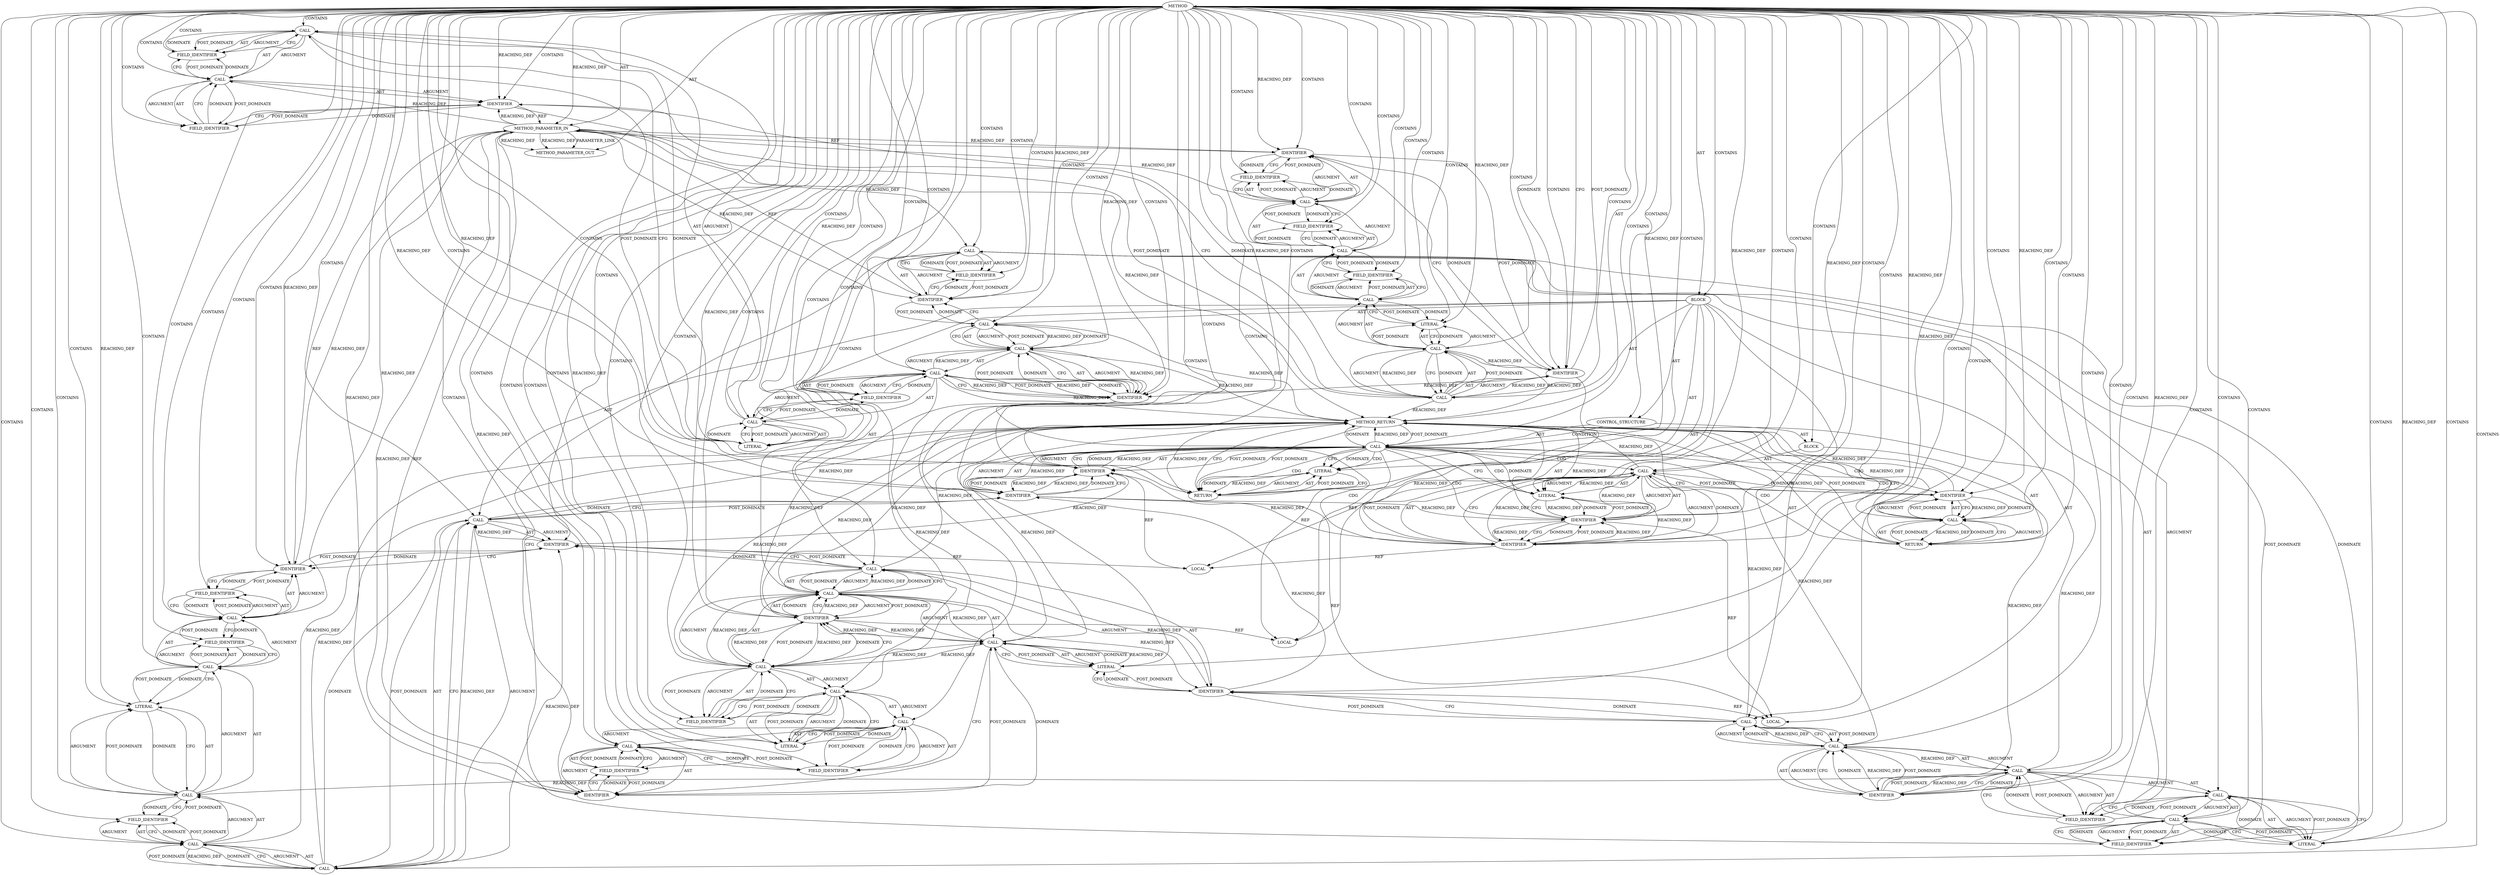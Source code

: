 digraph {
  2036 [label=METHOD COLUMN_NUMBER=1 LINE_NUMBER=637 COLUMN_NUMBER_END=1 IS_EXTERNAL=false SIGNATURE="int verify_control_crc (ceph_connection*)" NAME="verify_control_crc" AST_PARENT_TYPE="TYPE_DECL" AST_PARENT_FULL_NAME="messenger_v2.c:<global>" ORDER=42 CODE="static int verify_control_crc(struct ceph_connection *con)
{
	int ctrl_len = con->v2.in_desc.fd_lens[0];
	u32 crc, expected_crc;

	WARN_ON(con->v2.in_kvecs[0].iov_len != ctrl_len);
	WARN_ON(con->v2.in_kvecs[1].iov_len != CEPH_CRC_LEN);

	crc = crc32c(-1, con->v2.in_kvecs[0].iov_base, ctrl_len);
	expected_crc = get_unaligned_le32(con->v2.in_kvecs[1].iov_base);
	if (crc != expected_crc) {
		pr_err(\"bad control crc, calculated %u, expected %u\\n\",
		       crc, expected_crc);
		return -EBADMSG;
	}

	return 0;
}" FULL_NAME="verify_control_crc" LINE_NUMBER_END=654 FILENAME="messenger_v2.c"]
  2057 [label=CALL ORDER=1 ARGUMENT_INDEX=1 CODE="con->v2.in_kvecs" COLUMN_NUMBER=10 METHOD_FULL_NAME="<operator>.fieldAccess" LINE_NUMBER=642 TYPE_FULL_NAME="<empty>" DISPATCH_TYPE="STATIC_DISPATCH" SIGNATURE="" NAME="<operator>.fieldAccess"]
  2038 [label=BLOCK ORDER=2 ARGUMENT_INDEX=-1 CODE="{
	int ctrl_len = con->v2.in_desc.fd_lens[0];
	u32 crc, expected_crc;

	WARN_ON(con->v2.in_kvecs[0].iov_len != ctrl_len);
	WARN_ON(con->v2.in_kvecs[1].iov_len != CEPH_CRC_LEN);

	crc = crc32c(-1, con->v2.in_kvecs[0].iov_base, ctrl_len);
	expected_crc = get_unaligned_le32(con->v2.in_kvecs[1].iov_base);
	if (crc != expected_crc) {
		pr_err(\"bad control crc, calculated %u, expected %u\\n\",
		       crc, expected_crc);
		return -EBADMSG;
	}

	return 0;
}" COLUMN_NUMBER=1 LINE_NUMBER=638 TYPE_FULL_NAME="void"]
  2059 [label=IDENTIFIER ORDER=1 ARGUMENT_INDEX=1 CODE="con" COLUMN_NUMBER=10 LINE_NUMBER=642 TYPE_FULL_NAME="ceph_connection*" NAME="con"]
  2050 [label=LITERAL ORDER=2 ARGUMENT_INDEX=2 CODE="0" COLUMN_NUMBER=41 LINE_NUMBER=639 TYPE_FULL_NAME="int"]
  2063 [label=FIELD_IDENTIFIER ORDER=2 ARGUMENT_INDEX=2 CODE="iov_len" COLUMN_NUMBER=10 LINE_NUMBER=642 CANONICAL_NAME="iov_len"]
  2108 [label=BLOCK ORDER=2 ARGUMENT_INDEX=-1 CODE="{
		pr_err(\"bad control crc, calculated %u, expected %u\\n\",
		       crc, expected_crc);
		return -EBADMSG;
	}" COLUMN_NUMBER=27 LINE_NUMBER=647 TYPE_FULL_NAME="void"]
  2109 [label=CALL ORDER=1 ARGUMENT_INDEX=-1 CODE="pr_err(\"bad control crc, calculated %u, expected %u\\n\",
		       crc, expected_crc)" COLUMN_NUMBER=3 METHOD_FULL_NAME="pr_err" LINE_NUMBER=648 TYPE_FULL_NAME="<empty>" DISPATCH_TYPE="STATIC_DISPATCH" SIGNATURE="" NAME="pr_err"]
  2083 [label=CALL ORDER=1 ARGUMENT_INDEX=1 CODE="con->v2.in_kvecs[0]" COLUMN_NUMBER=19 METHOD_FULL_NAME="<operator>.indirectIndexAccess" LINE_NUMBER=645 TYPE_FULL_NAME="<empty>" DISPATCH_TYPE="STATIC_DISPATCH" SIGNATURE="" NAME="<operator>.indirectIndexAccess"]
  2067 [label=CALL ORDER=1 ARGUMENT_INDEX=1 CODE="con->v2.in_kvecs[1].iov_len" COLUMN_NUMBER=10 METHOD_FULL_NAME="<operator>.fieldAccess" LINE_NUMBER=643 TYPE_FULL_NAME="<empty>" DISPATCH_TYPE="STATIC_DISPATCH" SIGNATURE="" NAME="<operator>.fieldAccess"]
  2056 [label=CALL ORDER=1 ARGUMENT_INDEX=1 CODE="con->v2.in_kvecs[0]" COLUMN_NUMBER=10 METHOD_FULL_NAME="<operator>.indirectIndexAccess" LINE_NUMBER=642 TYPE_FULL_NAME="<empty>" DISPATCH_TYPE="STATIC_DISPATCH" SIGNATURE="" NAME="<operator>.indirectIndexAccess"]
  2070 [label=CALL ORDER=1 ARGUMENT_INDEX=1 CODE="con->v2" COLUMN_NUMBER=10 METHOD_FULL_NAME="<operator>.indirectFieldAccess" LINE_NUMBER=643 TYPE_FULL_NAME="<empty>" DISPATCH_TYPE="STATIC_DISPATCH" SIGNATURE="" NAME="<operator>.indirectFieldAccess"]
  2087 [label=FIELD_IDENTIFIER ORDER=2 ARGUMENT_INDEX=2 CODE="v2" COLUMN_NUMBER=19 LINE_NUMBER=645 CANONICAL_NAME="v2"]
  2060 [label=FIELD_IDENTIFIER ORDER=2 ARGUMENT_INDEX=2 CODE="v2" COLUMN_NUMBER=10 LINE_NUMBER=642 CANONICAL_NAME="v2"]
  2068 [label=CALL ORDER=1 ARGUMENT_INDEX=1 CODE="con->v2.in_kvecs[1]" COLUMN_NUMBER=10 METHOD_FULL_NAME="<operator>.indirectIndexAccess" LINE_NUMBER=643 TYPE_FULL_NAME="<empty>" DISPATCH_TYPE="STATIC_DISPATCH" SIGNATURE="" NAME="<operator>.indirectIndexAccess"]
  2110 [label=LITERAL ORDER=1 ARGUMENT_INDEX=1 CODE="\"bad control crc, calculated %u, expected %u\\n\"" COLUMN_NUMBER=10 LINE_NUMBER=648 TYPE_FULL_NAME="char"]
  2091 [label=IDENTIFIER ORDER=3 ARGUMENT_INDEX=3 CODE="ctrl_len" COLUMN_NUMBER=49 LINE_NUMBER=645 TYPE_FULL_NAME="int" NAME="ctrl_len"]
  2107 [label=IDENTIFIER ORDER=2 ARGUMENT_INDEX=2 CODE="expected_crc" COLUMN_NUMBER=13 LINE_NUMBER=647 TYPE_FULL_NAME="u32" NAME="expected_crc"]
  2112 [label=IDENTIFIER ORDER=3 ARGUMENT_INDEX=3 CODE="expected_crc" COLUMN_NUMBER=15 LINE_NUMBER=649 TYPE_FULL_NAME="u32" NAME="expected_crc"]
  2051 [label=LOCAL ORDER=3 CODE="u32 crc" COLUMN_NUMBER=6 LINE_NUMBER=640 TYPE_FULL_NAME="u32" NAME="crc"]
  2092 [label=CALL ORDER=8 ARGUMENT_INDEX=-1 CODE="expected_crc = get_unaligned_le32(con->v2.in_kvecs[1].iov_base)" COLUMN_NUMBER=2 METHOD_FULL_NAME="<operator>.assignment" LINE_NUMBER=646 TYPE_FULL_NAME="<empty>" DISPATCH_TYPE="STATIC_DISPATCH" SIGNATURE="" NAME="<operator>.assignment"]
  2039 [label=LOCAL ORDER=1 CODE="int ctrl_len" COLUMN_NUMBER=6 LINE_NUMBER=639 TYPE_FULL_NAME="int" NAME="ctrl_len"]
  2093 [label=IDENTIFIER ORDER=1 ARGUMENT_INDEX=1 CODE="expected_crc" COLUMN_NUMBER=2 LINE_NUMBER=646 TYPE_FULL_NAME="u32" NAME="expected_crc"]
  2080 [label=CALL ORDER=1 ARGUMENT_INDEX=1 CODE="-1" COLUMN_NUMBER=15 METHOD_FULL_NAME="<operator>.minus" LINE_NUMBER=645 TYPE_FULL_NAME="<empty>" DISPATCH_TYPE="STATIC_DISPATCH" SIGNATURE="" NAME="<operator>.minus"]
  2081 [label=LITERAL ORDER=1 ARGUMENT_INDEX=1 CODE="1" COLUMN_NUMBER=16 LINE_NUMBER=645 TYPE_FULL_NAME="int"]
  2044 [label=CALL ORDER=1 ARGUMENT_INDEX=1 CODE="con->v2.in_desc" COLUMN_NUMBER=17 METHOD_FULL_NAME="<operator>.fieldAccess" LINE_NUMBER=639 TYPE_FULL_NAME="<empty>" DISPATCH_TYPE="STATIC_DISPATCH" SIGNATURE="" NAME="<operator>.fieldAccess"]
  2104 [label=CONTROL_STRUCTURE CONTROL_STRUCTURE_TYPE="IF" ORDER=9 PARSER_TYPE_NAME="CASTIfStatement" ARGUMENT_INDEX=-1 CODE="if (crc != expected_crc)" COLUMN_NUMBER=2 LINE_NUMBER=647]
  2105 [label=CALL ORDER=1 ARGUMENT_INDEX=-1 CODE="crc != expected_crc" COLUMN_NUMBER=6 METHOD_FULL_NAME="<operator>.notEquals" LINE_NUMBER=647 TYPE_FULL_NAME="<empty>" DISPATCH_TYPE="STATIC_DISPATCH" SIGNATURE="" NAME="<operator>.notEquals"]
  2077 [label=CALL ORDER=7 ARGUMENT_INDEX=-1 CODE="crc = crc32c(-1, con->v2.in_kvecs[0].iov_base, ctrl_len)" COLUMN_NUMBER=2 METHOD_FULL_NAME="<operator>.assignment" LINE_NUMBER=645 TYPE_FULL_NAME="<empty>" DISPATCH_TYPE="STATIC_DISPATCH" SIGNATURE="" NAME="<operator>.assignment"]
  2117 [label=LITERAL ORDER=1 ARGUMENT_INDEX=-1 CODE="0" COLUMN_NUMBER=9 LINE_NUMBER=653 TYPE_FULL_NAME="int"]
  2076 [label=IDENTIFIER ORDER=2 ARGUMENT_INDEX=2 CODE="CEPH_CRC_LEN" COLUMN_NUMBER=41 LINE_NUMBER=643 TYPE_FULL_NAME="ANY" NAME="CEPH_CRC_LEN"]
  2111 [label=IDENTIFIER ORDER=2 ARGUMENT_INDEX=2 CODE="crc" COLUMN_NUMBER=10 LINE_NUMBER=649 TYPE_FULL_NAME="u32" NAME="crc"]
  2052 [label=LOCAL ORDER=4 CODE="u32 expected_crc" COLUMN_NUMBER=11 LINE_NUMBER=640 TYPE_FULL_NAME="u32" NAME="expected_crc"]
  2075 [label=FIELD_IDENTIFIER ORDER=2 ARGUMENT_INDEX=2 CODE="iov_len" COLUMN_NUMBER=10 LINE_NUMBER=643 CANONICAL_NAME="iov_len"]
  2113 [label=RETURN ORDER=2 ARGUMENT_INDEX=-1 CODE="return -EBADMSG;" COLUMN_NUMBER=3 LINE_NUMBER=650]
  2115 [label=IDENTIFIER ORDER=1 ARGUMENT_INDEX=1 CODE="EBADMSG" COLUMN_NUMBER=11 LINE_NUMBER=650 TYPE_FULL_NAME="ANY" NAME="EBADMSG"]
  2116 [label=RETURN ORDER=10 ARGUMENT_INDEX=-1 CODE="return 0;" COLUMN_NUMBER=2 LINE_NUMBER=653]
  2103 [label=FIELD_IDENTIFIER ORDER=2 ARGUMENT_INDEX=2 CODE="iov_base" COLUMN_NUMBER=36 LINE_NUMBER=646 CANONICAL_NAME="iov_base"]
  2072 [label=FIELD_IDENTIFIER ORDER=2 ARGUMENT_INDEX=2 CODE="v2" COLUMN_NUMBER=10 LINE_NUMBER=643 CANONICAL_NAME="v2"]
  2053 [label=CALL ORDER=5 ARGUMENT_INDEX=-1 CODE="WARN_ON(con->v2.in_kvecs[0].iov_len != ctrl_len)" COLUMN_NUMBER=2 METHOD_FULL_NAME="WARN_ON" LINE_NUMBER=642 TYPE_FULL_NAME="<empty>" DISPATCH_TYPE="STATIC_DISPATCH" SIGNATURE="" NAME="WARN_ON"]
  2114 [label=CALL ORDER=1 ARGUMENT_INDEX=-1 CODE="-EBADMSG" COLUMN_NUMBER=10 METHOD_FULL_NAME="<operator>.minus" LINE_NUMBER=650 TYPE_FULL_NAME="<empty>" DISPATCH_TYPE="STATIC_DISPATCH" SIGNATURE="" NAME="<operator>.minus"]
  2118 [label=METHOD_RETURN ORDER=3 CODE="RET" COLUMN_NUMBER=1 LINE_NUMBER=637 TYPE_FULL_NAME="int" EVALUATION_STRATEGY="BY_VALUE"]
  2054 [label=CALL ORDER=1 ARGUMENT_INDEX=1 CODE="con->v2.in_kvecs[0].iov_len != ctrl_len" COLUMN_NUMBER=10 METHOD_FULL_NAME="<operator>.notEquals" LINE_NUMBER=642 TYPE_FULL_NAME="<empty>" DISPATCH_TYPE="STATIC_DISPATCH" SIGNATURE="" NAME="<operator>.notEquals"]
  2061 [label=FIELD_IDENTIFIER ORDER=2 ARGUMENT_INDEX=2 CODE="in_kvecs" COLUMN_NUMBER=10 LINE_NUMBER=642 CANONICAL_NAME="in_kvecs"]
  2094 [label=CALL ORDER=2 ARGUMENT_INDEX=2 CODE="get_unaligned_le32(con->v2.in_kvecs[1].iov_base)" COLUMN_NUMBER=17 METHOD_FULL_NAME="get_unaligned_le32" LINE_NUMBER=646 TYPE_FULL_NAME="<empty>" DISPATCH_TYPE="STATIC_DISPATCH" SIGNATURE="" NAME="get_unaligned_le32"]
  2043 [label=CALL ORDER=1 ARGUMENT_INDEX=1 CODE="con->v2.in_desc.fd_lens" COLUMN_NUMBER=17 METHOD_FULL_NAME="<operator>.fieldAccess" LINE_NUMBER=639 TYPE_FULL_NAME="<empty>" DISPATCH_TYPE="STATIC_DISPATCH" SIGNATURE="" NAME="<operator>.fieldAccess"]
  2090 [label=FIELD_IDENTIFIER ORDER=2 ARGUMENT_INDEX=2 CODE="iov_base" COLUMN_NUMBER=19 LINE_NUMBER=645 CANONICAL_NAME="iov_base"]
  2064 [label=IDENTIFIER ORDER=2 ARGUMENT_INDEX=2 CODE="ctrl_len" COLUMN_NUMBER=41 LINE_NUMBER=642 TYPE_FULL_NAME="int" NAME="ctrl_len"]
  2100 [label=FIELD_IDENTIFIER ORDER=2 ARGUMENT_INDEX=2 CODE="v2" COLUMN_NUMBER=36 LINE_NUMBER=646 CANONICAL_NAME="v2"]
  2106 [label=IDENTIFIER ORDER=1 ARGUMENT_INDEX=1 CODE="crc" COLUMN_NUMBER=6 LINE_NUMBER=647 TYPE_FULL_NAME="u32" NAME="crc"]
  2086 [label=IDENTIFIER ORDER=1 ARGUMENT_INDEX=1 CODE="con" COLUMN_NUMBER=19 LINE_NUMBER=645 TYPE_FULL_NAME="ceph_connection*" NAME="con"]
  2047 [label=FIELD_IDENTIFIER ORDER=2 ARGUMENT_INDEX=2 CODE="v2" COLUMN_NUMBER=17 LINE_NUMBER=639 CANONICAL_NAME="v2"]
  2096 [label=CALL ORDER=1 ARGUMENT_INDEX=1 CODE="con->v2.in_kvecs[1]" COLUMN_NUMBER=36 METHOD_FULL_NAME="<operator>.indirectIndexAccess" LINE_NUMBER=646 TYPE_FULL_NAME="<empty>" DISPATCH_TYPE="STATIC_DISPATCH" SIGNATURE="" NAME="<operator>.indirectIndexAccess"]
  2046 [label=IDENTIFIER ORDER=1 ARGUMENT_INDEX=1 CODE="con" COLUMN_NUMBER=17 LINE_NUMBER=639 TYPE_FULL_NAME="ceph_connection*" NAME="con"]
  2048 [label=FIELD_IDENTIFIER ORDER=2 ARGUMENT_INDEX=2 CODE="in_desc" COLUMN_NUMBER=17 LINE_NUMBER=639 CANONICAL_NAME="in_desc"]
  2066 [label=CALL ORDER=1 ARGUMENT_INDEX=1 CODE="con->v2.in_kvecs[1].iov_len != CEPH_CRC_LEN" COLUMN_NUMBER=10 METHOD_FULL_NAME="<operator>.notEquals" LINE_NUMBER=643 TYPE_FULL_NAME="<empty>" DISPATCH_TYPE="STATIC_DISPATCH" SIGNATURE="" NAME="<operator>.notEquals"]
  2065 [label=CALL ORDER=6 ARGUMENT_INDEX=-1 CODE="WARN_ON(con->v2.in_kvecs[1].iov_len != CEPH_CRC_LEN)" COLUMN_NUMBER=2 METHOD_FULL_NAME="WARN_ON" LINE_NUMBER=643 TYPE_FULL_NAME="<empty>" DISPATCH_TYPE="STATIC_DISPATCH" SIGNATURE="" NAME="WARN_ON"]
  2098 [label=CALL ORDER=1 ARGUMENT_INDEX=1 CODE="con->v2" COLUMN_NUMBER=36 METHOD_FULL_NAME="<operator>.indirectFieldAccess" LINE_NUMBER=646 TYPE_FULL_NAME="<empty>" DISPATCH_TYPE="STATIC_DISPATCH" SIGNATURE="" NAME="<operator>.indirectFieldAccess"]
  2045 [label=CALL ORDER=1 ARGUMENT_INDEX=1 CODE="con->v2" COLUMN_NUMBER=17 METHOD_FULL_NAME="<operator>.indirectFieldAccess" LINE_NUMBER=639 TYPE_FULL_NAME="<empty>" DISPATCH_TYPE="STATIC_DISPATCH" SIGNATURE="" NAME="<operator>.indirectFieldAccess"]
  2084 [label=CALL ORDER=1 ARGUMENT_INDEX=1 CODE="con->v2.in_kvecs" COLUMN_NUMBER=19 METHOD_FULL_NAME="<operator>.fieldAccess" LINE_NUMBER=645 TYPE_FULL_NAME="<empty>" DISPATCH_TYPE="STATIC_DISPATCH" SIGNATURE="" NAME="<operator>.fieldAccess"]
  2089 [label=LITERAL ORDER=2 ARGUMENT_INDEX=2 CODE="0" COLUMN_NUMBER=36 LINE_NUMBER=645 TYPE_FULL_NAME="int"]
  2101 [label=FIELD_IDENTIFIER ORDER=2 ARGUMENT_INDEX=2 CODE="in_kvecs" COLUMN_NUMBER=36 LINE_NUMBER=646 CANONICAL_NAME="in_kvecs"]
  2085 [label=CALL ORDER=1 ARGUMENT_INDEX=1 CODE="con->v2" COLUMN_NUMBER=19 METHOD_FULL_NAME="<operator>.indirectFieldAccess" LINE_NUMBER=645 TYPE_FULL_NAME="<empty>" DISPATCH_TYPE="STATIC_DISPATCH" SIGNATURE="" NAME="<operator>.indirectFieldAccess"]
  2082 [label=CALL ORDER=2 ARGUMENT_INDEX=2 CODE="con->v2.in_kvecs[0].iov_base" COLUMN_NUMBER=19 METHOD_FULL_NAME="<operator>.fieldAccess" LINE_NUMBER=645 TYPE_FULL_NAME="<empty>" DISPATCH_TYPE="STATIC_DISPATCH" SIGNATURE="" NAME="<operator>.fieldAccess"]
  2055 [label=CALL ORDER=1 ARGUMENT_INDEX=1 CODE="con->v2.in_kvecs[0].iov_len" COLUMN_NUMBER=10 METHOD_FULL_NAME="<operator>.fieldAccess" LINE_NUMBER=642 TYPE_FULL_NAME="<empty>" DISPATCH_TYPE="STATIC_DISPATCH" SIGNATURE="" NAME="<operator>.fieldAccess"]
  2071 [label=IDENTIFIER ORDER=1 ARGUMENT_INDEX=1 CODE="con" COLUMN_NUMBER=10 LINE_NUMBER=643 TYPE_FULL_NAME="ceph_connection*" NAME="con"]
  2073 [label=FIELD_IDENTIFIER ORDER=2 ARGUMENT_INDEX=2 CODE="in_kvecs" COLUMN_NUMBER=10 LINE_NUMBER=643 CANONICAL_NAME="in_kvecs"]
  2062 [label=LITERAL ORDER=2 ARGUMENT_INDEX=2 CODE="0" COLUMN_NUMBER=27 LINE_NUMBER=642 TYPE_FULL_NAME="int"]
  2037 [label=METHOD_PARAMETER_IN ORDER=1 CODE="struct ceph_connection *con" IS_VARIADIC=false COLUMN_NUMBER=31 LINE_NUMBER=637 TYPE_FULL_NAME="ceph_connection*" EVALUATION_STRATEGY="BY_VALUE" INDEX=1 NAME="con"]
  2099 [label=IDENTIFIER ORDER=1 ARGUMENT_INDEX=1 CODE="con" COLUMN_NUMBER=36 LINE_NUMBER=646 TYPE_FULL_NAME="ceph_connection*" NAME="con"]
  2069 [label=CALL ORDER=1 ARGUMENT_INDEX=1 CODE="con->v2.in_kvecs" COLUMN_NUMBER=10 METHOD_FULL_NAME="<operator>.fieldAccess" LINE_NUMBER=643 TYPE_FULL_NAME="<empty>" DISPATCH_TYPE="STATIC_DISPATCH" SIGNATURE="" NAME="<operator>.fieldAccess"]
  2049 [label=FIELD_IDENTIFIER ORDER=2 ARGUMENT_INDEX=2 CODE="fd_lens" COLUMN_NUMBER=17 LINE_NUMBER=639 CANONICAL_NAME="fd_lens"]
  2042 [label=CALL ORDER=2 ARGUMENT_INDEX=2 CODE="con->v2.in_desc.fd_lens[0]" COLUMN_NUMBER=17 METHOD_FULL_NAME="<operator>.indirectIndexAccess" LINE_NUMBER=639 TYPE_FULL_NAME="<empty>" DISPATCH_TYPE="STATIC_DISPATCH" SIGNATURE="" NAME="<operator>.indirectIndexAccess"]
  2058 [label=CALL ORDER=1 ARGUMENT_INDEX=1 CODE="con->v2" COLUMN_NUMBER=10 METHOD_FULL_NAME="<operator>.indirectFieldAccess" LINE_NUMBER=642 TYPE_FULL_NAME="<empty>" DISPATCH_TYPE="STATIC_DISPATCH" SIGNATURE="" NAME="<operator>.indirectFieldAccess"]
  13136 [label=METHOD_PARAMETER_OUT ORDER=1 CODE="struct ceph_connection *con" IS_VARIADIC=false COLUMN_NUMBER=31 LINE_NUMBER=637 TYPE_FULL_NAME="ceph_connection*" EVALUATION_STRATEGY="BY_VALUE" INDEX=1 NAME="con"]
  2088 [label=FIELD_IDENTIFIER ORDER=2 ARGUMENT_INDEX=2 CODE="in_kvecs" COLUMN_NUMBER=19 LINE_NUMBER=645 CANONICAL_NAME="in_kvecs"]
  2097 [label=CALL ORDER=1 ARGUMENT_INDEX=1 CODE="con->v2.in_kvecs" COLUMN_NUMBER=36 METHOD_FULL_NAME="<operator>.fieldAccess" LINE_NUMBER=646 TYPE_FULL_NAME="<empty>" DISPATCH_TYPE="STATIC_DISPATCH" SIGNATURE="" NAME="<operator>.fieldAccess"]
  2078 [label=IDENTIFIER ORDER=1 ARGUMENT_INDEX=1 CODE="crc" COLUMN_NUMBER=2 LINE_NUMBER=645 TYPE_FULL_NAME="u32" NAME="crc"]
  2102 [label=LITERAL ORDER=2 ARGUMENT_INDEX=2 CODE="1" COLUMN_NUMBER=53 LINE_NUMBER=646 TYPE_FULL_NAME="int"]
  2074 [label=LITERAL ORDER=2 ARGUMENT_INDEX=2 CODE="1" COLUMN_NUMBER=27 LINE_NUMBER=643 TYPE_FULL_NAME="int"]
  2040 [label=CALL ORDER=2 ARGUMENT_INDEX=-1 CODE="ctrl_len = con->v2.in_desc.fd_lens[0]" COLUMN_NUMBER=6 METHOD_FULL_NAME="<operator>.assignment" LINE_NUMBER=639 TYPE_FULL_NAME="<empty>" DISPATCH_TYPE="STATIC_DISPATCH" SIGNATURE="" NAME="<operator>.assignment"]
  2041 [label=IDENTIFIER ORDER=1 ARGUMENT_INDEX=1 CODE="ctrl_len" COLUMN_NUMBER=6 LINE_NUMBER=639 TYPE_FULL_NAME="int" NAME="ctrl_len"]
  2095 [label=CALL ORDER=1 ARGUMENT_INDEX=1 CODE="con->v2.in_kvecs[1].iov_base" COLUMN_NUMBER=36 METHOD_FULL_NAME="<operator>.fieldAccess" LINE_NUMBER=646 TYPE_FULL_NAME="<empty>" DISPATCH_TYPE="STATIC_DISPATCH" SIGNATURE="" NAME="<operator>.fieldAccess"]
  2079 [label=CALL ORDER=2 ARGUMENT_INDEX=2 CODE="crc32c(-1, con->v2.in_kvecs[0].iov_base, ctrl_len)" COLUMN_NUMBER=8 METHOD_FULL_NAME="crc32c" LINE_NUMBER=645 TYPE_FULL_NAME="<empty>" DISPATCH_TYPE="STATIC_DISPATCH" SIGNATURE="" NAME="crc32c"]
  2073 -> 2070 [label=POST_DOMINATE ]
  2036 -> 2049 [label=CONTAINS ]
  2040 -> 2041 [label=AST ]
  2037 -> 2070 [label=REACHING_DEF VARIABLE="con"]
  2100 -> 2099 [label=POST_DOMINATE ]
  2092 -> 2094 [label=ARGUMENT ]
  2070 -> 2073 [label=CFG ]
  2036 -> 2080 [label=CONTAINS ]
  2037 -> 2098 [label=REACHING_DEF VARIABLE="con"]
  2036 -> 2092 [label=CONTAINS ]
  2038 -> 2052 [label=AST ]
  2113 -> 2118 [label=CFG ]
  2036 -> 2086 [label=REACHING_DEF VARIABLE=""]
  2085 -> 2086 [label=AST ]
  2085 -> 2088 [label=CFG ]
  2054 -> 2064 [label=POST_DOMINATE ]
  2036 -> 2106 [label=REACHING_DEF VARIABLE=""]
  2105 -> 2110 [label=CDG ]
  2112 -> 2109 [label=DOMINATE ]
  2068 -> 2075 [label=DOMINATE ]
  2037 -> 2058 [label=REACHING_DEF VARIABLE="con"]
  2036 -> 2073 [label=CONTAINS ]
  2058 -> 2060 [label=AST ]
  2065 -> 2066 [label=AST ]
  2116 -> 2117 [label=ARGUMENT ]
  2037 -> 2046 [label=REACHING_DEF VARIABLE="con"]
  2056 -> 2062 [label=ARGUMENT ]
  2077 -> 2079 [label=AST ]
  2055 -> 2054 [label=REACHING_DEF VARIABLE="con->v2.in_kvecs[0].iov_len"]
  2036 -> 2038 [label=CONTAINS ]
  2056 -> 2057 [label=ARGUMENT ]
  2047 -> 2045 [label=DOMINATE ]
  2112 -> 2109 [label=CFG ]
  2115 -> 2114 [label=CFG ]
  2097 -> 2101 [label=ARGUMENT ]
  2082 -> 2090 [label=POST_DOMINATE ]
  2111 -> 2112 [label=DOMINATE ]
  2105 -> 2117 [label=DOMINATE ]
  2053 -> 2071 [label=DOMINATE ]
  2080 -> 2091 [label=REACHING_DEF VARIABLE="-1"]
  2045 -> 2047 [label=AST ]
  2041 -> 2046 [label=CFG ]
  2111 -> 2112 [label=REACHING_DEF VARIABLE="crc"]
  2101 -> 2098 [label=POST_DOMINATE ]
  2105 -> 2107 [label=ARGUMENT ]
  2084 -> 2088 [label=ARGUMENT ]
  2042 -> 2043 [label=AST ]
  2036 -> 2118 [label=AST ]
  2105 -> 2107 [label=AST ]
  2079 -> 2082 [label=ARGUMENT ]
  2114 -> 2115 [label=ARGUMENT ]
  2099 -> 2100 [label=CFG ]
  2092 -> 2094 [label=POST_DOMINATE ]
  2036 -> 2042 [label=CONTAINS ]
  2087 -> 2085 [label=DOMINATE ]
  2038 -> 2065 [label=AST ]
  2070 -> 2071 [label=AST ]
  2114 -> 2113 [label=REACHING_DEF VARIABLE="-EBADMSG"]
  2055 -> 2064 [label=DOMINATE ]
  2038 -> 2116 [label=AST ]
  2036 -> 2078 [label=CONTAINS ]
  2036 -> 2112 [label=REACHING_DEF VARIABLE=""]
  2096 -> 2097 [label=ARGUMENT ]
  2036 -> 2054 [label=CONTAINS ]
  2037 -> 13136 [label=REACHING_DEF VARIABLE="con"]
  2037 -> 13136 [label=REACHING_DEF VARIABLE="con"]
  2036 -> 2072 [label=CONTAINS ]
  2113 -> 2114 [label=AST ]
  2036 -> 2076 [label=CONTAINS ]
  2056 -> 2057 [label=AST ]
  2100 -> 2098 [label=CFG ]
  2067 -> 2068 [label=ARGUMENT ]
  2036 -> 2062 [label=CONTAINS ]
  2086 -> 2080 [label=POST_DOMINATE ]
  2072 -> 2070 [label=CFG ]
  2076 -> 2066 [label=CFG ]
  2093 -> 2099 [label=DOMINATE ]
  2096 -> 2103 [label=DOMINATE ]
  2104 -> 2108 [label=AST ]
  2079 -> 2077 [label=REACHING_DEF VARIABLE="crc32c(-1, con->v2.in_kvecs[0].iov_base, ctrl_len)"]
  2066 -> 2065 [label=DOMINATE ]
  2084 -> 2085 [label=ARGUMENT ]
  2036 -> 2115 [label=REACHING_DEF VARIABLE=""]
  2036 -> 2050 [label=REACHING_DEF VARIABLE=""]
  2066 -> 2065 [label=REACHING_DEF VARIABLE="con->v2.in_kvecs[1].iov_len != CEPH_CRC_LEN"]
  2094 -> 2092 [label=CFG ]
  2053 -> 2071 [label=CFG ]
  2100 -> 2098 [label=DOMINATE ]
  2048 -> 2044 [label=DOMINATE ]
  2044 -> 2048 [label=ARGUMENT ]
  2066 -> 2067 [label=ARGUMENT ]
  2036 -> 2066 [label=CONTAINS ]
  2110 -> 2112 [label=REACHING_DEF VARIABLE="\"bad control crc, calculated %u, expected %u\\n\""]
  2077 -> 2093 [label=DOMINATE ]
  2036 -> 2041 [label=DOMINATE ]
  2114 -> 2115 [label=POST_DOMINATE ]
  2091 -> 2039 [label=REF ]
  2043 -> 2049 [label=ARGUMENT ]
  2038 -> 2104 [label=AST ]
  2113 -> 2118 [label=REACHING_DEF VARIABLE="<RET>"]
  2036 -> 2097 [label=CONTAINS ]
  2107 -> 2105 [label=CFG ]
  2093 -> 2052 [label=REF ]
  2036 -> 2081 [label=CONTAINS ]
  2056 -> 2062 [label=POST_DOMINATE ]
  2092 -> 2106 [label=CFG ]
  2036 -> 2099 [label=REACHING_DEF VARIABLE=""]
  2110 -> 2109 [label=REACHING_DEF VARIABLE="\"bad control crc, calculated %u, expected %u\\n\""]
  2116 -> 2118 [label=REACHING_DEF VARIABLE="<RET>"]
  2079 -> 2077 [label=DOMINATE ]
  2069 -> 2070 [label=ARGUMENT ]
  2109 -> 2118 [label=REACHING_DEF VARIABLE="pr_err(\"bad control crc, calculated %u, expected %u\\n\",
		       crc, expected_crc)"]
  2038 -> 2039 [label=AST ]
  2111 -> 2110 [label=POST_DOMINATE ]
  2105 -> 2117 [label=CDG ]
  2106 -> 2107 [label=REACHING_DEF VARIABLE="crc"]
  2037 -> 2045 [label=REACHING_DEF VARIABLE="con"]
  2040 -> 2041 [label=ARGUMENT ]
  2044 -> 2049 [label=CFG ]
  2067 -> 2075 [label=POST_DOMINATE ]
  2105 -> 2117 [label=CFG ]
  2041 -> 2036 [label=POST_DOMINATE ]
  2114 -> 2113 [label=DOMINATE ]
  2080 -> 2079 [label=REACHING_DEF VARIABLE="-1"]
  2036 -> 2057 [label=CONTAINS ]
  2102 -> 2096 [label=CFG ]
  2074 -> 2068 [label=CFG ]
  2056 -> 2063 [label=DOMINATE ]
  2117 -> 2116 [label=CFG ]
  2073 -> 2069 [label=CFG ]
  2036 -> 2088 [label=CONTAINS ]
  2036 -> 2107 [label=CONTAINS ]
  2058 -> 2060 [label=ARGUMENT ]
  2097 -> 2098 [label=ARGUMENT ]
  2060 -> 2059 [label=POST_DOMINATE ]
  2053 -> 2054 [label=AST ]
  2082 -> 2091 [label=DOMINATE ]
  2094 -> 2095 [label=ARGUMENT ]
  2036 -> 2047 [label=CONTAINS ]
  2075 -> 2067 [label=CFG ]
  2102 -> 2097 [label=POST_DOMINATE ]
  2036 -> 2111 [label=CONTAINS ]
  2115 -> 2109 [label=POST_DOMINATE ]
  2063 -> 2055 [label=CFG ]
  2083 -> 2090 [label=CFG ]
  2107 -> 2105 [label=DOMINATE ]
  2036 -> 2089 [label=REACHING_DEF VARIABLE=""]
  2091 -> 2080 [label=REACHING_DEF VARIABLE="ctrl_len"]
  2082 -> 2079 [label=REACHING_DEF VARIABLE="con->v2.in_kvecs[0].iov_base"]
  2103 -> 2096 [label=POST_DOMINATE ]
  2055 -> 2063 [label=AST ]
  2044 -> 2045 [label=AST ]
  2036 -> 2106 [label=CONTAINS ]
  2036 -> 2046 [label=REACHING_DEF VARIABLE=""]
  2036 -> 2081 [label=REACHING_DEF VARIABLE=""]
  2036 -> 2063 [label=CONTAINS ]
  2054 -> 2053 [label=REACHING_DEF VARIABLE="con->v2.in_kvecs[0].iov_len != ctrl_len"]
  2079 -> 2077 [label=CFG ]
  2108 -> 2109 [label=AST ]
  2047 -> 2046 [label=POST_DOMINATE ]
  2041 -> 2046 [label=DOMINATE ]
  2092 -> 2093 [label=AST ]
  2036 -> 2061 [label=CONTAINS ]
  2080 -> 2082 [label=REACHING_DEF VARIABLE="-1"]
  2042 -> 2118 [label=REACHING_DEF VARIABLE="con->v2.in_desc.fd_lens[0]"]
  2098 -> 2099 [label=AST ]
  2095 -> 2094 [label=CFG ]
  2116 -> 2117 [label=AST ]
  2036 -> 2069 [label=CONTAINS ]
  2110 -> 2111 [label=CFG ]
  2036 -> 2045 [label=CONTAINS ]
  2075 -> 2068 [label=POST_DOMINATE ]
  2036 -> 2053 [label=CONTAINS ]
  2064 -> 2054 [label=DOMINATE ]
  2085 -> 2087 [label=POST_DOMINATE ]
  2084 -> 2085 [label=AST ]
  2114 -> 2115 [label=AST ]
  2036 -> 2100 [label=CONTAINS ]
  2037 -> 2071 [label=REACHING_DEF VARIABLE="con"]
  2076 -> 2118 [label=REACHING_DEF VARIABLE="CEPH_CRC_LEN"]
  2053 -> 2054 [label=ARGUMENT ]
  2057 -> 2062 [label=CFG ]
  2036 -> 2110 [label=REACHING_DEF VARIABLE=""]
  2112 -> 2109 [label=REACHING_DEF VARIABLE="expected_crc"]
  2044 -> 2049 [label=DOMINATE ]
  2105 -> 2114 [label=CDG ]
  2099 -> 2037 [label=REF ]
  2065 -> 2118 [label=REACHING_DEF VARIABLE="WARN_ON(con->v2.in_kvecs[1].iov_len != CEPH_CRC_LEN)"]
  2036 -> 2087 [label=CONTAINS ]
  2037 -> 2099 [label=REACHING_DEF VARIABLE="con"]
  2071 -> 2072 [label=CFG ]
  2082 -> 2083 [label=ARGUMENT ]
  2067 -> 2096 [label=REACHING_DEF VARIABLE="con->v2.in_kvecs[1].iov_len"]
  2086 -> 2087 [label=CFG ]
  2083 -> 2089 [label=AST ]
  2067 -> 2076 [label=CFG ]
  2036 -> 2050 [label=CONTAINS ]
  2074 -> 2069 [label=POST_DOMINATE ]
  2109 -> 2115 [label=CFG ]
  2036 -> 2065 [label=CONTAINS ]
  2036 -> 2086 [label=CONTAINS ]
  2036 -> 2103 [label=CONTAINS ]
  2043 -> 2049 [label=POST_DOMINATE ]
  2068 -> 2074 [label=AST ]
  2036 -> 2107 [label=REACHING_DEF VARIABLE=""]
  2065 -> 2066 [label=POST_DOMINATE ]
  2094 -> 2095 [label=AST ]
  2082 -> 2080 [label=REACHING_DEF VARIABLE="con->v2.in_kvecs[0].iov_base"]
  2037 -> 2086 [label=REACHING_DEF VARIABLE="con"]
  2036 -> 2041 [label=CONTAINS ]
  2106 -> 2051 [label=REF ]
  2062 -> 2056 [label=DOMINATE ]
  2096 -> 2103 [label=CFG ]
  2036 -> 2084 [label=CONTAINS ]
  2064 -> 2055 [label=POST_DOMINATE ]
  2082 -> 2091 [label=CFG ]
  2040 -> 2042 [label=POST_DOMINATE ]
  2036 -> 2111 [label=REACHING_DEF VARIABLE=""]
  2087 -> 2086 [label=POST_DOMINATE ]
  2037 -> 2118 [label=REACHING_DEF VARIABLE="con"]
  2080 -> 2081 [label=POST_DOMINATE ]
  2068 -> 2075 [label=CFG ]
  2036 -> 2115 [label=CONTAINS ]
  2059 -> 2060 [label=DOMINATE ]
  2114 -> 2118 [label=REACHING_DEF VARIABLE="-EBADMSG"]
  2058 -> 2061 [label=DOMINATE ]
  2036 -> 2064 [label=REACHING_DEF VARIABLE=""]
  2036 -> 2058 [label=CONTAINS ]
  2105 -> 2116 [label=CDG ]
  2113 -> 2114 [label=ARGUMENT ]
  2117 -> 2116 [label=DOMINATE ]
  2042 -> 2040 [label=REACHING_DEF VARIABLE="con->v2.in_desc.fd_lens[0]"]
  2044 -> 2048 [label=AST ]
  2040 -> 2059 [label=CFG ]
  2109 -> 2112 [label=POST_DOMINATE ]
  2043 -> 2050 [label=CFG ]
  2058 -> 2059 [label=AST ]
  2044 -> 2048 [label=POST_DOMINATE ]
  2104 -> 2105 [label=AST ]
  2066 -> 2067 [label=AST ]
  2085 -> 2087 [label=ARGUMENT ]
  2091 -> 2079 [label=DOMINATE ]
  2098 -> 2100 [label=POST_DOMINATE ]
  2038 -> 2092 [label=AST ]
  2064 -> 2054 [label=CFG ]
  2070 -> 2071 [label=ARGUMENT ]
  2050 -> 2042 [label=CFG ]
  2057 -> 2062 [label=DOMINATE ]
  2036 -> 2056 [label=CONTAINS ]
  2080 -> 2118 [label=REACHING_DEF VARIABLE="-1"]
  2063 -> 2055 [label=DOMINATE ]
  2075 -> 2067 [label=DOMINATE ]
  2058 -> 2059 [label=ARGUMENT ]
  2053 -> 2118 [label=REACHING_DEF VARIABLE="WARN_ON(con->v2.in_kvecs[0].iov_len != ctrl_len)"]
  2064 -> 2091 [label=REACHING_DEF VARIABLE="ctrl_len"]
  2094 -> 2118 [label=REACHING_DEF VARIABLE="get_unaligned_le32(con->v2.in_kvecs[1].iov_base)"]
  2088 -> 2084 [label=DOMINATE ]
  2098 -> 2100 [label=ARGUMENT ]
  2036 -> 2059 [label=REACHING_DEF VARIABLE=""]
  2095 -> 2094 [label=REACHING_DEF VARIABLE="con->v2.in_kvecs[1].iov_base"]
  2036 -> 2110 [label=CONTAINS ]
  2044 -> 2045 [label=ARGUMENT ]
  2066 -> 2118 [label=REACHING_DEF VARIABLE="con->v2.in_kvecs[1].iov_len != CEPH_CRC_LEN"]
  2078 -> 2065 [label=POST_DOMINATE ]
  2042 -> 2043 [label=ARGUMENT ]
  2038 -> 2051 [label=AST ]
  2054 -> 2064 [label=AST ]
  2084 -> 2089 [label=DOMINATE ]
  2092 -> 2093 [label=ARGUMENT ]
  2036 -> 2091 [label=CONTAINS ]
  2070 -> 2072 [label=POST_DOMINATE ]
  2068 -> 2074 [label=ARGUMENT ]
  2079 -> 2078 [label=REACHING_DEF VARIABLE="crc32c(-1, con->v2.in_kvecs[0].iov_base, ctrl_len)"]
  2082 -> 2118 [label=REACHING_DEF VARIABLE="con->v2.in_kvecs[0].iov_base"]
  2070 -> 2072 [label=AST ]
  2036 -> 2038 [label=AST ]
  2110 -> 2111 [label=REACHING_DEF VARIABLE="\"bad control crc, calculated %u, expected %u\\n\""]
  2118 -> 2116 [label=POST_DOMINATE ]
  2095 -> 2103 [label=POST_DOMINATE ]
  2061 -> 2057 [label=CFG ]
  2082 -> 2083 [label=AST ]
  2064 -> 2039 [label=REF ]
  2106 -> 2105 [label=REACHING_DEF VARIABLE="crc"]
  2036 -> 2094 [label=CONTAINS ]
  2036 -> 2041 [label=CFG ]
  2074 -> 2068 [label=DOMINATE ]
  2058 -> 2060 [label=POST_DOMINATE ]
  2036 -> 2096 [label=CONTAINS ]
  2079 -> 2082 [label=AST ]
  2091 -> 2118 [label=REACHING_DEF VARIABLE="ctrl_len"]
  2077 -> 2079 [label=POST_DOMINATE ]
  2036 -> 2037 [label=REACHING_DEF VARIABLE=""]
  2105 -> 2112 [label=CDG ]
  2076 -> 2066 [label=DOMINATE ]
  2081 -> 2078 [label=POST_DOMINATE ]
  2080 -> 2086 [label=DOMINATE ]
  2065 -> 2078 [label=CFG ]
  2115 -> 2114 [label=REACHING_DEF VARIABLE="EBADMSG"]
  2042 -> 2041 [label=REACHING_DEF VARIABLE="con->v2.in_desc.fd_lens[0]"]
  2081 -> 2080 [label=DOMINATE ]
  2091 -> 2082 [label=POST_DOMINATE ]
  2057 -> 2058 [label=AST ]
  2085 -> 2088 [label=DOMINATE ]
  2098 -> 2101 [label=CFG ]
  2098 -> 2099 [label=ARGUMENT ]
  2042 -> 2040 [label=CFG ]
  2069 -> 2070 [label=AST ]
  2077 -> 2118 [label=REACHING_DEF VARIABLE="crc = crc32c(-1, con->v2.in_kvecs[0].iov_base, ctrl_len)"]
  2080 -> 2081 [label=AST ]
  2094 -> 2092 [label=REACHING_DEF VARIABLE="get_unaligned_le32(con->v2.in_kvecs[1].iov_base)"]
  2079 -> 2091 [label=ARGUMENT ]
  2069 -> 2073 [label=AST ]
  2036 -> 2068 [label=CONTAINS ]
  2042 -> 2050 [label=ARGUMENT ]
  2036 -> 13136 [label=AST ]
  2079 -> 2080 [label=ARGUMENT ]
  2096 -> 2102 [label=AST ]
  2054 -> 2055 [label=AST ]
  2104 -> 2105 [label=CONDITION ]
  2090 -> 2083 [label=POST_DOMINATE ]
  2036 -> 2098 [label=CONTAINS ]
  2108 -> 2113 [label=AST ]
  2103 -> 2095 [label=CFG ]
  2109 -> 2112 [label=AST ]
  2053 -> 2054 [label=POST_DOMINATE ]
  2067 -> 2075 [label=ARGUMENT ]
  2084 -> 2088 [label=AST ]
  2099 -> 2093 [label=POST_DOMINATE ]
  2096 -> 2102 [label=ARGUMENT ]
  2045 -> 2048 [label=CFG ]
  2115 -> 2114 [label=DOMINATE ]
  2105 -> 2110 [label=DOMINATE ]
  2106 -> 2107 [label=DOMINATE ]
  2062 -> 2056 [label=CFG ]
  2055 -> 2056 [label=AST ]
  2073 -> 2069 [label=DOMINATE ]
  2076 -> 2067 [label=POST_DOMINATE ]
  2036 -> 2046 [label=CONTAINS ]
  2057 -> 2058 [label=ARGUMENT ]
  2036 -> 2114 [label=CONTAINS ]
  2041 -> 2039 [label=REF ]
  2111 -> 2051 [label=REF ]
  2095 -> 2096 [label=ARGUMENT ]
  2061 -> 2057 [label=DOMINATE ]
  2059 -> 2060 [label=CFG ]
  2114 -> 2113 [label=CFG ]
  2110 -> 2111 [label=DOMINATE ]
  2106 -> 2111 [label=REACHING_DEF VARIABLE="crc"]
  2036 -> 2074 [label=REACHING_DEF VARIABLE=""]
  2048 -> 2045 [label=POST_DOMINATE ]
  2105 -> 2106 [label=AST ]
  2079 -> 2091 [label=AST ]
  2117 -> 2116 [label=REACHING_DEF VARIABLE="0"]
  2055 -> 2118 [label=REACHING_DEF VARIABLE="con->v2.in_kvecs[0].iov_len"]
  2066 -> 2076 [label=POST_DOMINATE ]
  2036 -> 2043 [label=CONTAINS ]
  2084 -> 2088 [label=POST_DOMINATE ]
  2072 -> 2071 [label=POST_DOMINATE ]
  2081 -> 2080 [label=REACHING_DEF VARIABLE="1"]
  2078 -> 2081 [label=DOMINATE ]
  2067 -> 2118 [label=REACHING_DEF VARIABLE="con->v2.in_kvecs[1].iov_len"]
  2107 -> 2105 [label=REACHING_DEF VARIABLE="expected_crc"]
  2068 -> 2074 [label=POST_DOMINATE ]
  2107 -> 2052 [label=REF ]
  2036 -> 2108 [label=CONTAINS ]
  2066 -> 2076 [label=ARGUMENT ]
  2069 -> 2073 [label=ARGUMENT ]
  2078 -> 2051 [label=REF ]
  2055 -> 2056 [label=ARGUMENT ]
  2037 -> 2085 [label=REACHING_DEF VARIABLE="con"]
  2086 -> 2037 [label=REF ]
  2057 -> 2061 [label=POST_DOMINATE ]
  2036 -> 2070 [label=CONTAINS ]
  2106 -> 2107 [label=CFG ]
  2103 -> 2095 [label=DOMINATE ]
  2036 -> 2067 [label=CONTAINS ]
  2036 -> 2104 [label=CONTAINS ]
  2095 -> 2118 [label=REACHING_DEF VARIABLE="con->v2.in_kvecs[1].iov_base"]
  2098 -> 2100 [label=AST ]
  2111 -> 2118 [label=REACHING_DEF VARIABLE="crc"]
  2087 -> 2085 [label=CFG ]
  2054 -> 2053 [label=DOMINATE ]
  2097 -> 2101 [label=POST_DOMINATE ]
  2072 -> 2070 [label=DOMINATE ]
  2049 -> 2043 [label=DOMINATE ]
  2105 -> 2113 [label=CDG ]
  2096 -> 2097 [label=AST ]
  2036 -> 2040 [label=CONTAINS ]
  2109 -> 2115 [label=DOMINATE ]
  2036 -> 2083 [label=CONTAINS ]
  2109 -> 2110 [label=AST ]
  2038 -> 2053 [label=AST ]
  2105 -> 2111 [label=CDG ]
  2063 -> 2056 [label=POST_DOMINATE ]
  2094 -> 2093 [label=REACHING_DEF VARIABLE="get_unaligned_le32(con->v2.in_kvecs[1].iov_base)"]
  2046 -> 2047 [label=DOMINATE ]
  2083 -> 2090 [label=DOMINATE ]
  2082 -> 2091 [label=REACHING_DEF VARIABLE="con->v2.in_kvecs[0].iov_base"]
  2036 -> 2112 [label=CONTAINS ]
  2036 -> 2117 [label=CONTAINS ]
  2116 -> 2118 [label=CFG ]
  2054 -> 2118 [label=REACHING_DEF VARIABLE="con->v2.in_kvecs[0].iov_len != ctrl_len"]
  2091 -> 2079 [label=CFG ]
  2080 -> 2086 [label=CFG ]
  2089 -> 2083 [label=DOMINATE ]
  2037 -> 13136 [label=PARAMETER_LINK ]
  2109 -> 2110 [label=ARGUMENT ]
  2043 -> 2049 [label=AST ]
  2102 -> 2096 [label=DOMINATE ]
  2045 -> 2048 [label=DOMINATE ]
  2069 -> 2073 [label=POST_DOMINATE ]
  2043 -> 2050 [label=DOMINATE ]
  2045 -> 2046 [label=ARGUMENT ]
  2089 -> 2084 [label=POST_DOMINATE ]
  2060 -> 2058 [label=CFG ]
  2083 -> 2089 [label=POST_DOMINATE ]
  2094 -> 2092 [label=DOMINATE ]
  2049 -> 2044 [label=POST_DOMINATE ]
  2036 -> 2037 [label=AST ]
  2058 -> 2061 [label=CFG ]
  2036 -> 2102 [label=REACHING_DEF VARIABLE=""]
  2071 -> 2072 [label=DOMINATE ]
  2036 -> 2060 [label=CONTAINS ]
  2036 -> 2109 [label=CONTAINS ]
  2085 -> 2086 [label=ARGUMENT ]
  2118 -> 2105 [label=POST_DOMINATE ]
  2077 -> 2078 [label=AST ]
  2041 -> 2040 [label=REACHING_DEF VARIABLE="ctrl_len"]
  2070 -> 2072 [label=ARGUMENT ]
  2095 -> 2096 [label=AST ]
  2060 -> 2058 [label=DOMINATE ]
  2069 -> 2074 [label=DOMINATE ]
  2076 -> 2067 [label=REACHING_DEF VARIABLE="CEPH_CRC_LEN"]
  2040 -> 2042 [label=AST ]
  2085 -> 2087 [label=AST ]
  2067 -> 2076 [label=DOMINATE ]
  2118 -> 2113 [label=POST_DOMINATE ]
  2069 -> 2074 [label=CFG ]
  2041 -> 2064 [label=REACHING_DEF VARIABLE="ctrl_len"]
  2043 -> 2044 [label=AST ]
  2091 -> 2079 [label=REACHING_DEF VARIABLE="ctrl_len"]
  2091 -> 2082 [label=REACHING_DEF VARIABLE="ctrl_len"]
  2083 -> 2084 [label=AST ]
  2095 -> 2103 [label=ARGUMENT ]
  2055 -> 2064 [label=REACHING_DEF VARIABLE="con->v2.in_kvecs[0].iov_len"]
  2046 -> 2047 [label=CFG ]
  2042 -> 2050 [label=POST_DOMINATE ]
  2047 -> 2045 [label=CFG ]
  2089 -> 2083 [label=CFG ]
  2105 -> 2118 [label=DOMINATE ]
  2106 -> 2092 [label=POST_DOMINATE ]
  2057 -> 2061 [label=AST ]
  2064 -> 2055 [label=REACHING_DEF VARIABLE="ctrl_len"]
  2040 -> 2118 [label=REACHING_DEF VARIABLE="ctrl_len = con->v2.in_desc.fd_lens[0]"]
  2057 -> 2061 [label=ARGUMENT ]
  2046 -> 2037 [label=REF ]
  2036 -> 2055 [label=CONTAINS ]
  2112 -> 2111 [label=POST_DOMINATE ]
  2086 -> 2087 [label=DOMINATE ]
  2107 -> 2106 [label=POST_DOMINATE ]
  2036 -> 2105 [label=CONTAINS ]
  2040 -> 2042 [label=ARGUMENT ]
  2080 -> 2081 [label=ARGUMENT ]
  2109 -> 2112 [label=ARGUMENT ]
  2036 -> 2079 [label=CONTAINS ]
  2036 -> 2044 [label=CONTAINS ]
  2083 -> 2089 [label=ARGUMENT ]
  2093 -> 2092 [label=REACHING_DEF VARIABLE="expected_crc"]
  2105 -> 2115 [label=CDG ]
  2036 -> 2071 [label=REACHING_DEF VARIABLE=""]
  2056 -> 2062 [label=AST ]
  2082 -> 2090 [label=AST ]
  2077 -> 2093 [label=CFG ]
  2048 -> 2044 [label=CFG ]
  2116 -> 2117 [label=POST_DOMINATE ]
  2055 -> 2064 [label=CFG ]
  2037 -> 2059 [label=REACHING_DEF VARIABLE="con"]
  2036 -> 2093 [label=CONTAINS ]
  2061 -> 2058 [label=POST_DOMINATE ]
  2038 -> 2040 [label=AST ]
  2036 -> 2101 [label=CONTAINS ]
  2036 -> 2062 [label=REACHING_DEF VARIABLE=""]
  2083 -> 2084 [label=ARGUMENT ]
  2045 -> 2047 [label=POST_DOMINATE ]
  2084 -> 2089 [label=CFG ]
  2054 -> 2055 [label=ARGUMENT ]
  2038 -> 2077 [label=AST ]
  2068 -> 2069 [label=ARGUMENT ]
  2046 -> 2041 [label=POST_DOMINATE ]
  2068 -> 2069 [label=AST ]
  2097 -> 2102 [label=DOMINATE ]
  2105 -> 2110 [label=CFG ]
  2088 -> 2084 [label=CFG ]
  2067 -> 2075 [label=AST ]
  2036 -> 2090 [label=CONTAINS ]
  2066 -> 2076 [label=AST ]
  2098 -> 2101 [label=DOMINATE ]
  2097 -> 2098 [label=AST ]
  2071 -> 2053 [label=POST_DOMINATE ]
  2094 -> 2095 [label=POST_DOMINATE ]
  2090 -> 2082 [label=DOMINATE ]
  2036 -> 2116 [label=REACHING_DEF VARIABLE=""]
  2079 -> 2118 [label=REACHING_DEF VARIABLE="crc32c(-1, con->v2.in_kvecs[0].iov_base, ctrl_len)"]
  2054 -> 2064 [label=ARGUMENT ]
  2062 -> 2057 [label=POST_DOMINATE ]
  2093 -> 2099 [label=CFG ]
  2036 -> 2071 [label=CONTAINS ]
  2076 -> 2066 [label=REACHING_DEF VARIABLE="CEPH_CRC_LEN"]
  2105 -> 2107 [label=POST_DOMINATE ]
  2055 -> 2083 [label=REACHING_DEF VARIABLE="con->v2.in_kvecs[0].iov_len"]
  2070 -> 2073 [label=DOMINATE ]
  2036 -> 2048 [label=CONTAINS ]
  2067 -> 2068 [label=AST ]
  2036 -> 2076 [label=REACHING_DEF VARIABLE=""]
  2036 -> 2085 [label=CONTAINS ]
  2036 -> 2089 [label=CONTAINS ]
  2065 -> 2078 [label=DOMINATE ]
  2079 -> 2091 [label=POST_DOMINATE ]
  2079 -> 2080 [label=AST ]
  2077 -> 2079 [label=ARGUMENT ]
  2059 -> 2040 [label=POST_DOMINATE ]
  2095 -> 2094 [label=DOMINATE ]
  2099 -> 2100 [label=DOMINATE ]
  2092 -> 2094 [label=AST ]
  2055 -> 2063 [label=POST_DOMINATE ]
  2056 -> 2063 [label=CFG ]
  2112 -> 2052 [label=REF ]
  2111 -> 2109 [label=REACHING_DEF VARIABLE="crc"]
  2036 -> 2074 [label=CONTAINS ]
  2036 -> 2117 [label=REACHING_DEF VARIABLE=""]
  2097 -> 2102 [label=CFG ]
  2092 -> 2118 [label=REACHING_DEF VARIABLE="expected_crc = get_unaligned_le32(con->v2.in_kvecs[1].iov_base)"]
  2036 -> 2059 [label=CONTAINS ]
  2093 -> 2107 [label=REACHING_DEF VARIABLE="expected_crc"]
  2107 -> 2106 [label=REACHING_DEF VARIABLE="expected_crc"]
  2093 -> 2077 [label=POST_DOMINATE ]
  2096 -> 2102 [label=POST_DOMINATE ]
  2036 -> 2064 [label=CONTAINS ]
  2105 -> 2109 [label=CDG ]
  2045 -> 2046 [label=AST ]
  2054 -> 2053 [label=CFG ]
  2049 -> 2043 [label=CFG ]
  2112 -> 2118 [label=REACHING_DEF VARIABLE="expected_crc"]
  2115 -> 2118 [label=REACHING_DEF VARIABLE="EBADMSG"]
  2090 -> 2082 [label=CFG ]
  2042 -> 2040 [label=DOMINATE ]
  2078 -> 2077 [label=REACHING_DEF VARIABLE="crc"]
  2036 -> 2099 [label=CONTAINS ]
  2036 -> 2095 [label=CONTAINS ]
  2101 -> 2097 [label=DOMINATE ]
  2077 -> 2078 [label=ARGUMENT ]
  2095 -> 2103 [label=AST ]
  2092 -> 2106 [label=DOMINATE ]
  2036 -> 2116 [label=CONTAINS ]
  2101 -> 2097 [label=CFG ]
  2113 -> 2114 [label=POST_DOMINATE ]
  2107 -> 2112 [label=REACHING_DEF VARIABLE="expected_crc"]
  2036 -> 2077 [label=CONTAINS ]
  2059 -> 2037 [label=REF ]
  2042 -> 2050 [label=AST ]
  2050 -> 2042 [label=DOMINATE ]
  2078 -> 2106 [label=REACHING_DEF VARIABLE="crc"]
  2067 -> 2066 [label=REACHING_DEF VARIABLE="con->v2.in_kvecs[1].iov_len"]
  2097 -> 2101 [label=AST ]
  2064 -> 2054 [label=REACHING_DEF VARIABLE="ctrl_len"]
  2043 -> 2044 [label=ARGUMENT ]
  2065 -> 2066 [label=ARGUMENT ]
  2055 -> 2063 [label=ARGUMENT ]
  2040 -> 2059 [label=DOMINATE ]
  2081 -> 2080 [label=CFG ]
  2105 -> 2118 [label=REACHING_DEF VARIABLE="crc != expected_crc"]
  2036 -> 2091 [label=REACHING_DEF VARIABLE=""]
  2036 -> 2102 [label=CONTAINS ]
  2036 -> 2113 [label=CONTAINS ]
  2066 -> 2065 [label=CFG ]
  2082 -> 2090 [label=ARGUMENT ]
  2036 -> 2082 [label=CONTAINS ]
  2036 -> 2075 [label=CONTAINS ]
  2109 -> 2111 [label=ARGUMENT ]
  2088 -> 2085 [label=POST_DOMINATE ]
  2071 -> 2037 [label=REF ]
  2050 -> 2043 [label=POST_DOMINATE ]
  2045 -> 2047 [label=ARGUMENT ]
  2105 -> 2106 [label=ARGUMENT ]
  2109 -> 2111 [label=AST ]
  2112 -> 2111 [label=REACHING_DEF VARIABLE="expected_crc"]
  2111 -> 2112 [label=CFG ]
  2078 -> 2081 [label=CFG ]
}
